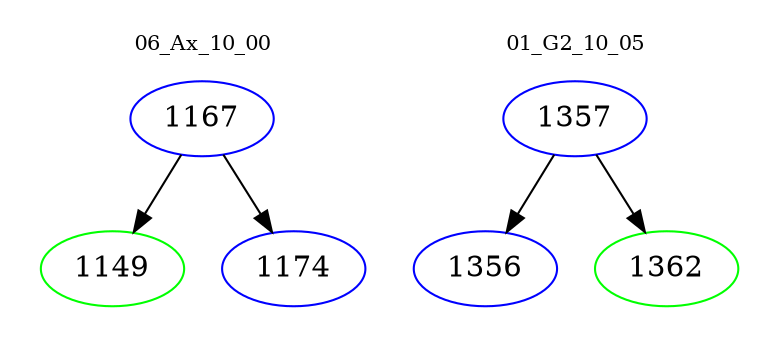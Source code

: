 digraph{
subgraph cluster_0 {
color = white
label = "06_Ax_10_00";
fontsize=10;
T0_1167 [label="1167", color="blue"]
T0_1167 -> T0_1149 [color="black"]
T0_1149 [label="1149", color="green"]
T0_1167 -> T0_1174 [color="black"]
T0_1174 [label="1174", color="blue"]
}
subgraph cluster_1 {
color = white
label = "01_G2_10_05";
fontsize=10;
T1_1357 [label="1357", color="blue"]
T1_1357 -> T1_1356 [color="black"]
T1_1356 [label="1356", color="blue"]
T1_1357 -> T1_1362 [color="black"]
T1_1362 [label="1362", color="green"]
}
}

